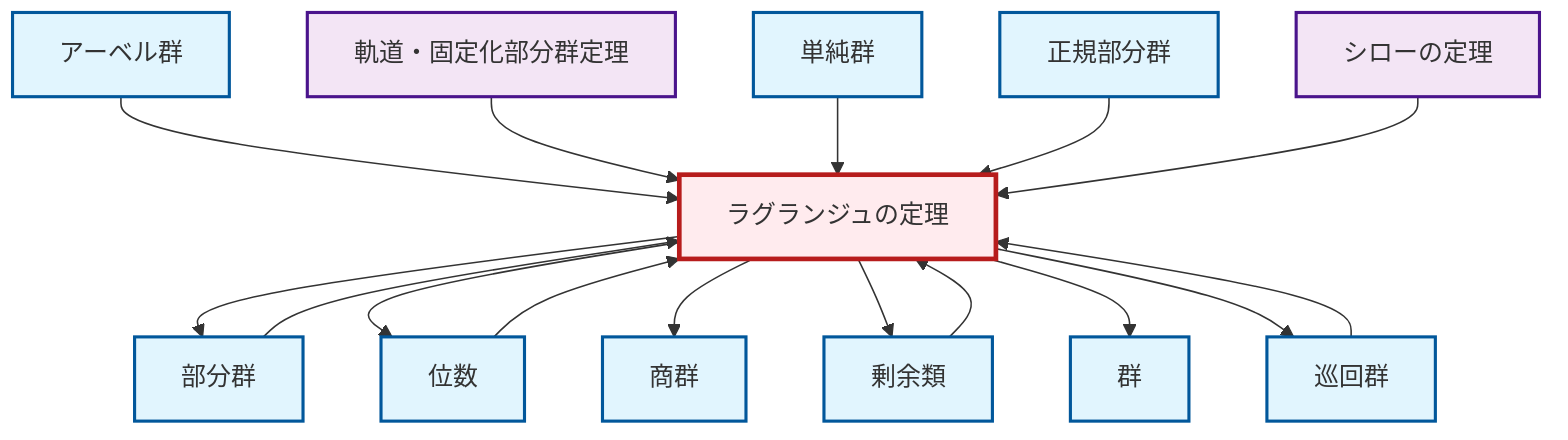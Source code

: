 graph TD
    classDef definition fill:#e1f5fe,stroke:#01579b,stroke-width:2px
    classDef theorem fill:#f3e5f5,stroke:#4a148c,stroke-width:2px
    classDef axiom fill:#fff3e0,stroke:#e65100,stroke-width:2px
    classDef example fill:#e8f5e9,stroke:#1b5e20,stroke-width:2px
    classDef current fill:#ffebee,stroke:#b71c1c,stroke-width:3px
    thm-orbit-stabilizer["軌道・固定化部分群定理"]:::theorem
    def-subgroup["部分群"]:::definition
    thm-lagrange["ラグランジュの定理"]:::theorem
    thm-sylow["シローの定理"]:::theorem
    def-simple-group["単純群"]:::definition
    def-quotient-group["商群"]:::definition
    def-group["群"]:::definition
    def-normal-subgroup["正規部分群"]:::definition
    def-order["位数"]:::definition
    def-abelian-group["アーベル群"]:::definition
    def-cyclic-group["巡回群"]:::definition
    def-coset["剰余類"]:::definition
    def-cyclic-group --> thm-lagrange
    def-abelian-group --> thm-lagrange
    thm-orbit-stabilizer --> thm-lagrange
    def-simple-group --> thm-lagrange
    def-normal-subgroup --> thm-lagrange
    thm-sylow --> thm-lagrange
    thm-lagrange --> def-subgroup
    thm-lagrange --> def-order
    def-subgroup --> thm-lagrange
    thm-lagrange --> def-quotient-group
    def-coset --> thm-lagrange
    thm-lagrange --> def-coset
    thm-lagrange --> def-group
    def-order --> thm-lagrange
    thm-lagrange --> def-cyclic-group
    class thm-lagrange current